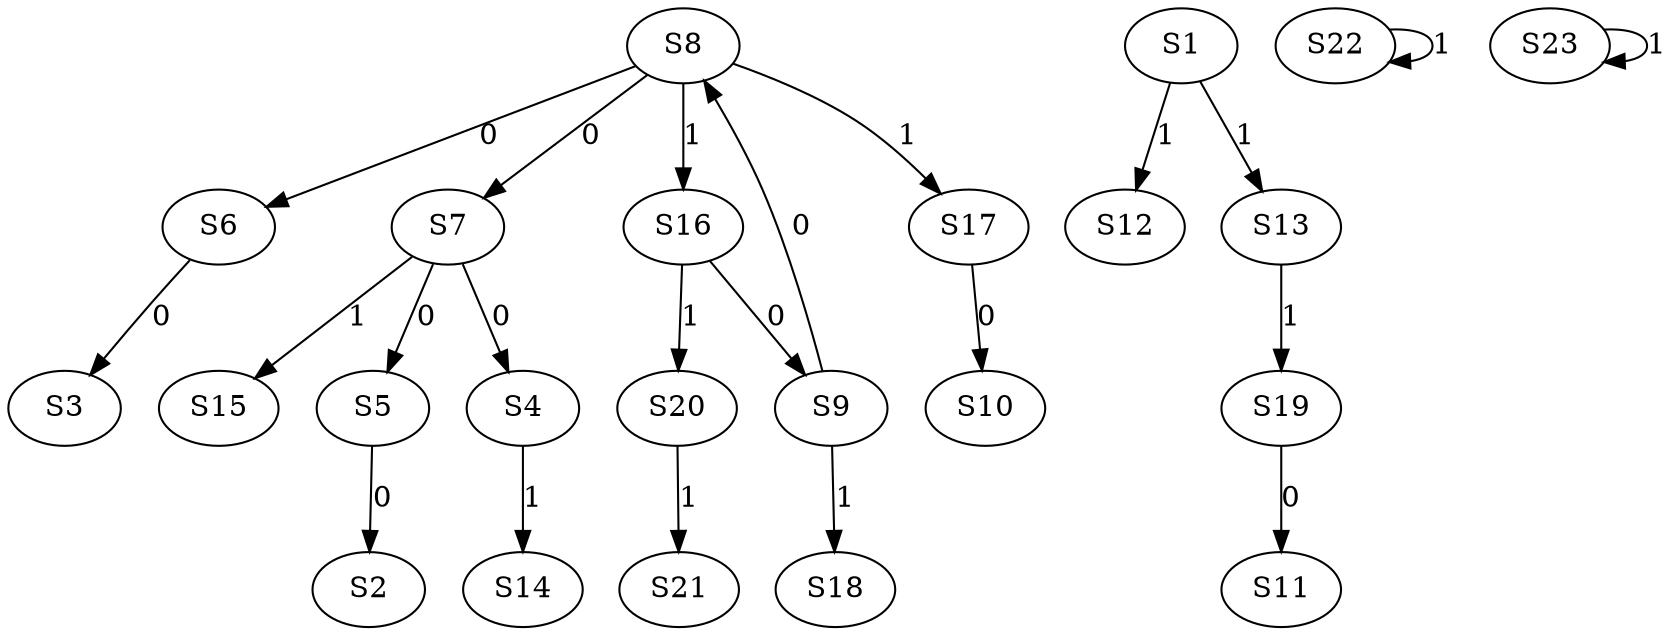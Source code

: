 strict digraph {
	S5 -> S2 [ label = 0 ];
	S6 -> S3 [ label = 0 ];
	S7 -> S4 [ label = 0 ];
	S7 -> S5 [ label = 0 ];
	S8 -> S6 [ label = 0 ];
	S8 -> S7 [ label = 0 ];
	S9 -> S8 [ label = 0 ];
	S16 -> S9 [ label = 0 ];
	S17 -> S10 [ label = 0 ];
	S19 -> S11 [ label = 0 ];
	S1 -> S12 [ label = 1 ];
	S1 -> S13 [ label = 1 ];
	S4 -> S14 [ label = 1 ];
	S7 -> S15 [ label = 1 ];
	S8 -> S16 [ label = 1 ];
	S8 -> S17 [ label = 1 ];
	S9 -> S18 [ label = 1 ];
	S13 -> S19 [ label = 1 ];
	S16 -> S20 [ label = 1 ];
	S20 -> S21 [ label = 1 ];
	S22 -> S22 [ label = 1 ];
	S23 -> S23 [ label = 1 ];
}